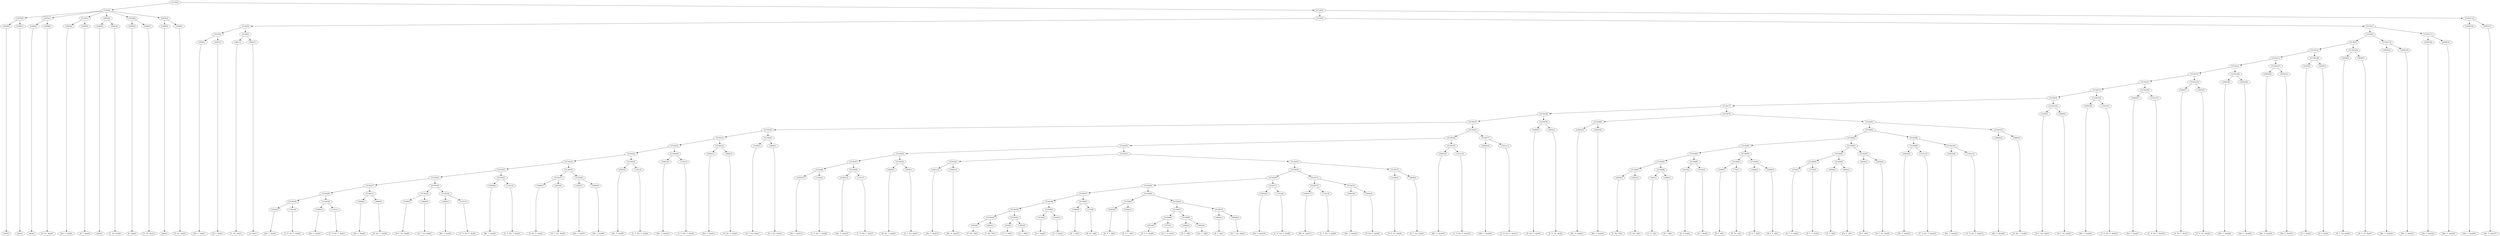 digraph sample{
"L2468(0)"->"[Ais](0)"
"L2468(1)"->"[Ais](1)"
"L2679(0)"->"L2468(0)"
"L2679(0)"->"L2468(1)"
"L2468(2)"->"[Ais](2)"
"L2469(0)"->"[F  Gis  Ais](0)"
"L2679(1)"->"L2468(2)"
"L2679(1)"->"L2469(0)"
"L2583(0)"->"[Dis  G  Ais](0)"
"L4293(0)"->"[D  F  Ais](0)"
"L5130(1)"->"L2583(0)"
"L5130(1)"->"L4293(0)"
"L2468(3)"->"[Ais](3)"
"L4841(0)"->"[C  Gis  Ais](0)"
"L4852(0)"->"L2468(3)"
"L4852(0)"->"L4841(0)"
"L3665(0)"->"[G  Ais](0)"
"L2469(1)"->"[F  Gis  Ais](1)"
"L3559(0)"->"L3665(0)"
"L3559(0)"->"L2469(1)"
"L2468(4)"->"[Ais](4)"
"L2469(2)"->"[F  Gis  Ais](2)"
"L2679(2)"->"L2468(4)"
"L2679(2)"->"L2469(2)"
"L5105(0)"->"L2679(0)"
"L5105(0)"->"L2679(1)"
"L5105(0)"->"L5130(1)"
"L5105(0)"->"L4852(0)"
"L5105(0)"->"L3559(0)"
"L5105(0)"->"L2679(2)"
"L2583(1)"->"[Dis  G  Ais](1)"
"L4293(1)"->"[D  F  Ais](1)"
"L5130(5)"->"L2583(1)"
"L5130(5)"->"L4293(1)"
"L4841(1)"->"[C  Gis  Ais](1)"
"L3665(1)"->"[G  Ais](1)"
"L5130(6)"->"L4841(1)"
"L5130(6)"->"L3665(1)"
"L5130(4)"->"L5130(5)"
"L5130(4)"->"L5130(6)"
"L2583(2)"->"[Dis  G  Ais](2)"
"L1321(0)"->"[C  D  Dis  G  Ais](0)"
"L5130(29)"->"L2583(2)"
"L5130(29)"->"L1321(0)"
"L2583(3)"->"[Dis  G  Ais](3)"
"L1321(1)"->"[C  D  Dis  G  Ais](1)"
"L5130(30)"->"L2583(3)"
"L5130(30)"->"L1321(1)"
"L5130(28)"->"L5130(29)"
"L5130(28)"->"L5130(30)"
"L2583(4)"->"[Dis  G  Ais](4)"
"L3660(0)"->"[D  Dis  G  Ais](0)"
"L5130(31)"->"L2583(4)"
"L5130(31)"->"L3660(0)"
"L5130(27)"->"L5130(28)"
"L5130(27)"->"L5130(31)"
"L3108(0)"->"[D  E  Gis  Ais](0)"
"L2828(0)"->"[D  F  Gis  Ais](0)"
"L5130(33)"->"L3108(0)"
"L5130(33)"->"L2828(0)"
"L2583(5)"->"[Dis  G  Ais](5)"
"L1321(2)"->"[C  D  Dis  G  Ais](2)"
"L5130(34)"->"L2583(5)"
"L5130(34)"->"L1321(2)"
"L5130(32)"->"L5130(33)"
"L5130(32)"->"L5130(34)"
"L5130(26)"->"L5130(27)"
"L5130(26)"->"L5130(32)"
"L2583(6)"->"[Dis  G  Ais](6)"
"L1321(3)"->"[C  D  Dis  G  Ais](3)"
"L5130(35)"->"L2583(6)"
"L5130(35)"->"L1321(3)"
"L5130(25)"->"L5130(26)"
"L5130(25)"->"L5130(35)"
"L3660(1)"->"[D  Dis  G  Ais](1)"
"L4455(0)"->"[F  G  Gis  Ais](0)"
"L5130(37)"->"L3660(1)"
"L5130(37)"->"L4455(0)"
"L2583(7)"->"[Dis  G  Ais](7)"
"L2583(8)"->"[Dis  G  Ais](8)"
"L5130(38)"->"L2583(7)"
"L5130(38)"->"L2583(8)"
"L5130(36)"->"L5130(37)"
"L5130(36)"->"L5130(38)"
"L5130(24)"->"L5130(25)"
"L5130(24)"->"L5130(36)"
"L2583(9)"->"[Dis  G  Ais](9)"
"L1321(4)"->"[C  D  Dis  G  Ais](4)"
"L5130(39)"->"L2583(9)"
"L5130(39)"->"L1321(4)"
"L5130(23)"->"L5130(24)"
"L5130(23)"->"L5130(39)"
"L2583(10)"->"[Dis  G  Ais](10)"
"L1321(5)"->"[C  D  Dis  G  Ais](5)"
"L5130(40)"->"L2583(10)"
"L5130(40)"->"L1321(5)"
"L5130(22)"->"L5130(23)"
"L5130(22)"->"L5130(40)"
"L2583(11)"->"[Dis  G  Ais](11)"
"L3660(2)"->"[D  Dis  G  Ais](2)"
"L5130(41)"->"L2583(11)"
"L5130(41)"->"L3660(2)"
"L5130(21)"->"L5130(22)"
"L5130(21)"->"L5130(41)"
"L3108(1)"->"[D  E  Gis  Ais](1)"
"L2828(1)"->"[D  F  Gis  Ais](1)"
"L5130(42)"->"L3108(1)"
"L5130(42)"->"L2828(1)"
"L5130(20)"->"L5130(21)"
"L5130(20)"->"L5130(42)"
"L2583(12)"->"[Dis  G  Ais](12)"
"L1321(6)"->"[C  D  Dis  G  Ais](6)"
"L5130(48)"->"L2583(12)"
"L5130(48)"->"L1321(6)"
"L2583(13)"->"[Dis  G  Ais](13)"
"L1321(7)"->"[C  D  Dis  G  Ais](7)"
"L5130(49)"->"L2583(13)"
"L5130(49)"->"L1321(7)"
"L5130(47)"->"L5130(48)"
"L5130(47)"->"L5130(49)"
"L3660(3)"->"[D  Dis  G  Ais](3)"
"L4455(1)"->"[F  G  Gis  Ais](1)"
"L5130(50)"->"L3660(3)"
"L5130(50)"->"L4455(1)"
"L5130(46)"->"L5130(47)"
"L5130(46)"->"L5130(50)"
"L2583(14)"->"[Dis  G  Ais](14)"
"L2583(15)"->"[Dis  G  Ais](15)"
"L5130(52)"->"L2583(14)"
"L5130(52)"->"L2583(15)"
"L4055(0)"->"[C  Dis  G](0)"
"L4055(1)"->"[C  Dis  G](1)"
"L5130(60)"->"L4055(0)"
"L5130(60)"->"L4055(1)"
"L655(0)"->"[C  D  G](0)"
"L1895(0)"->"[D  G  B](0)"
"L5130(61)"->"L655(0)"
"L5130(61)"->"L1895(0)"
"L5130(59)"->"L5130(60)"
"L5130(59)"->"L5130(61)"
"L4142(0)"->"[D  G  Ais](0)"
"L4142(1)"->"[D  G  Ais](1)"
"L5130(62)"->"L4142(0)"
"L5130(62)"->"L4142(1)"
"L5130(58)"->"L5130(59)"
"L5130(58)"->"L5130(62)"
"L3306(0)"->"[D  G  A](0)"
"L710(0)"->"[D  Fis  A](0)"
"L5130(63)"->"L3306(0)"
"L5130(63)"->"L710(0)"
"L5130(57)"->"L5130(58)"
"L5130(57)"->"L5130(63)"
"L4384(0)"->"[D  E  F  A](0)"
"L4384(1)"->"[D  E  F  A](1)"
"L5130(65)"->"L4384(0)"
"L5130(65)"->"L4384(1)"
"L3753(0)"->"[D  E  G  Ais](0)"
"L3753(1)"->"[D  E  G  Ais](1)"
"L5130(68)"->"L3753(0)"
"L5130(68)"->"L3753(1)"
"L4004(0)"->"[D  F  A](0)"
"L4003(0)"->"[Cis  E  A](0)"
"L5130(69)"->"L4004(0)"
"L5130(69)"->"L4003(0)"
"L5130(67)"->"L5130(68)"
"L5130(67)"->"L5130(69)"
"L4004(1)"->"[D  F  A](1)"
"L2828(2)"->"[D  F  Gis  Ais](2)"
"L5130(70)"->"L4004(1)"
"L5130(70)"->"L2828(2)"
"L5130(66)"->"L5130(67)"
"L5130(66)"->"L5130(70)"
"L5130(64)"->"L5130(65)"
"L5130(64)"->"L5130(66)"
"L5130(56)"->"L5130(57)"
"L5130(56)"->"L5130(64)"
"L2583(16)"->"[Dis  G  Ais](16)"
"L1321(8)"->"[C  D  Dis  G  Ais](8)"
"L5130(71)"->"L2583(16)"
"L5130(71)"->"L1321(8)"
"L5130(55)"->"L5130(56)"
"L5130(55)"->"L5130(71)"
"L2583(17)"->"[Dis  G  Ais](17)"
"L1321(9)"->"[C  D  Dis  G  Ais](9)"
"L5130(73)"->"L2583(17)"
"L5130(73)"->"L1321(9)"
"L2583(18)"->"[Dis  G  Ais](18)"
"L3660(4)"->"[D  Dis  G  Ais](4)"
"L5130(74)"->"L2583(18)"
"L5130(74)"->"L3660(4)"
"L5130(72)"->"L5130(73)"
"L5130(72)"->"L5130(74)"
"L5130(54)"->"L5130(55)"
"L5130(54)"->"L5130(72)"
"L3108(2)"->"[D  E  Gis  Ais](2)"
"L2828(3)"->"[D  F  Gis  Ais](3)"
"L5130(75)"->"L3108(2)"
"L5130(75)"->"L2828(3)"
"L5130(53)"->"L5130(54)"
"L5130(53)"->"L5130(75)"
"L5130(51)"->"L5130(52)"
"L5130(51)"->"L5130(53)"
"L5130(45)"->"L5130(46)"
"L5130(45)"->"L5130(51)"
"L2583(19)"->"[Dis  G  Ais](19)"
"L1321(10)"->"[C  D  Dis  G  Ais](10)"
"L5130(76)"->"L2583(19)"
"L5130(76)"->"L1321(10)"
"L5130(44)"->"L5130(45)"
"L5130(44)"->"L5130(76)"
"L2583(20)"->"[Dis  G  Ais](20)"
"L1321(11)"->"[C  D  Dis  G  Ais](11)"
"L5130(77)"->"L2583(20)"
"L5130(77)"->"L1321(11)"
"L5130(43)"->"L5130(44)"
"L5130(43)"->"L5130(77)"
"L5130(19)"->"L5130(20)"
"L5130(19)"->"L5130(43)"
"L3660(5)"->"[D  Dis  G  Ais](5)"
"L4455(2)"->"[F  G  Gis  Ais](2)"
"L5130(78)"->"L3660(5)"
"L5130(78)"->"L4455(2)"
"L5130(18)"->"L5130(19)"
"L5130(18)"->"L5130(78)"
"L2583(21)"->"[Dis  G  Ais](21)"
"L2583(22)"->"[Dis  G  Ais](22)"
"L5130(80)"->"L2583(21)"
"L5130(80)"->"L2583(22)"
"L4055(2)"->"[C  Dis  G](2)"
"L4055(3)"->"[C  Dis  G](3)"
"L5130(87)"->"L4055(2)"
"L5130(87)"->"L4055(3)"
"L655(1)"->"[C  D  G](1)"
"L1895(1)"->"[D  G  B](1)"
"L5130(88)"->"L655(1)"
"L5130(88)"->"L1895(1)"
"L5130(86)"->"L5130(87)"
"L5130(86)"->"L5130(88)"
"L4142(2)"->"[D  G  Ais](2)"
"L4142(3)"->"[D  G  Ais](3)"
"L5130(89)"->"L4142(2)"
"L5130(89)"->"L4142(3)"
"L5130(85)"->"L5130(86)"
"L5130(85)"->"L5130(89)"
"L3306(1)"->"[D  G  A](1)"
"L710(1)"->"[D  Fis  A](1)"
"L5130(91)"->"L3306(1)"
"L5130(91)"->"L710(1)"
"L4384(2)"->"[D  E  F  A](2)"
"L4384(3)"->"[D  E  F  A](3)"
"L5130(92)"->"L4384(2)"
"L5130(92)"->"L4384(3)"
"L5130(90)"->"L5130(91)"
"L5130(90)"->"L5130(92)"
"L5130(84)"->"L5130(85)"
"L5130(84)"->"L5130(90)"
"L3753(2)"->"[D  E  G  Ais](2)"
"L3753(3)"->"[D  E  G  Ais](3)"
"L5130(95)"->"L3753(2)"
"L5130(95)"->"L3753(3)"
"L4004(2)"->"[D  F  A](2)"
"L4003(1)"->"[Cis  E  A](1)"
"L5130(96)"->"L4004(2)"
"L5130(96)"->"L4003(1)"
"L5130(94)"->"L5130(95)"
"L5130(94)"->"L5130(96)"
"L4004(3)"->"[D  F  A](3)"
"L2828(4)"->"[D  F  Gis  Ais](4)"
"L5130(97)"->"L4004(3)"
"L5130(97)"->"L2828(4)"
"L5130(93)"->"L5130(94)"
"L5130(93)"->"L5130(97)"
"L5130(83)"->"L5130(84)"
"L5130(83)"->"L5130(93)"
"L2583(23)"->"[Dis  G  Ais](23)"
"L1321(12)"->"[C  D  Dis  G  Ais](12)"
"L5130(99)"->"L2583(23)"
"L5130(99)"->"L1321(12)"
"L2583(24)"->"[Dis  G  Ais](24)"
"L1321(13)"->"[C  D  Dis  G  Ais](13)"
"L5130(100)"->"L2583(24)"
"L5130(100)"->"L1321(13)"
"L5130(98)"->"L5130(99)"
"L5130(98)"->"L5130(100)"
"L5130(82)"->"L5130(83)"
"L5130(82)"->"L5130(98)"
"L2583(25)"->"[Dis  G  Ais](25)"
"L3660(6)"->"[D  Dis  G  Ais](6)"
"L5130(101)"->"L2583(25)"
"L5130(101)"->"L3660(6)"
"L5130(81)"->"L5130(82)"
"L5130(81)"->"L5130(101)"
"L5130(79)"->"L5130(80)"
"L5130(79)"->"L5130(81)"
"L5130(17)"->"L5130(18)"
"L5130(17)"->"L5130(79)"
"L3108(3)"->"[D  E  Gis  Ais](3)"
"L2828(5)"->"[D  F  Gis  Ais](5)"
"L5130(102)"->"L3108(3)"
"L5130(102)"->"L2828(5)"
"L5130(16)"->"L5130(17)"
"L5130(16)"->"L5130(102)"
"L2583(26)"->"[Dis  G  Ais](26)"
"L1321(14)"->"[C  D  Dis  G  Ais](14)"
"L5130(103)"->"L2583(26)"
"L5130(103)"->"L1321(14)"
"L5130(15)"->"L5130(16)"
"L5130(15)"->"L5130(103)"
"L2583(27)"->"[Dis  G  Ais](27)"
"L1321(15)"->"[C  D  Dis  G  Ais](15)"
"L5130(104)"->"L2583(27)"
"L5130(104)"->"L1321(15)"
"L5130(14)"->"L5130(15)"
"L5130(14)"->"L5130(104)"
"L3660(7)"->"[D  Dis  G  Ais](7)"
"L4455(3)"->"[F  G  Gis  Ais](3)"
"L5130(105)"->"L3660(7)"
"L5130(105)"->"L4455(3)"
"L5130(13)"->"L5130(14)"
"L5130(13)"->"L5130(105)"
"L2583(28)"->"[Dis  G  Ais](28)"
"L2583(29)"->"[Dis  G  Ais](29)"
"L5130(106)"->"L2583(28)"
"L5130(106)"->"L2583(29)"
"L5130(12)"->"L5130(13)"
"L5130(12)"->"L5130(106)"
"L2583(30)"->"[Dis  G  Ais](30)"
"L2583(31)"->"[Dis  G  Ais](31)"
"L5130(107)"->"L2583(30)"
"L5130(107)"->"L2583(31)"
"L5130(11)"->"L5130(12)"
"L5130(11)"->"L5130(107)"
"L4293(2)"->"[D  F  Ais](2)"
"L4293(3)"->"[D  F  Ais](3)"
"L5130(108)"->"L4293(2)"
"L5130(108)"->"L4293(3)"
"L5130(10)"->"L5130(11)"
"L5130(10)"->"L5130(108)"
"L2828(6)"->"[D  F  Gis  Ais](6)"
"L2828(7)"->"[D  F  Gis  Ais](7)"
"L5130(109)"->"L2828(6)"
"L5130(109)"->"L2828(7)"
"L5130(9)"->"L5130(10)"
"L5130(9)"->"L5130(109)"
"L2583(32)"->"[Dis  G  Ais](32)"
"L2583(33)"->"[Dis  G  Ais](33)"
"L5130(110)"->"L2583(32)"
"L5130(110)"->"L2583(33)"
"L5130(8)"->"L5130(9)"
"L5130(8)"->"L5130(110)"
"L2583(34)"->"[Dis  G  Ais](34)"
"L2583(35)"->"[Dis  G  Ais](35)"
"L5130(111)"->"L2583(34)"
"L5130(111)"->"L2583(35)"
"L5130(7)"->"L5130(8)"
"L5130(7)"->"L5130(111)"
"L5130(3)"->"L5130(4)"
"L5130(3)"->"L5130(7)"
"L2583(36)"->"[Dis  G  Ais](36)"
"L2583(37)"->"[Dis  G  Ais](37)"
"L5130(112)"->"L2583(36)"
"L5130(112)"->"L2583(37)"
"L5130(2)"->"L5130(3)"
"L5130(2)"->"L5130(112)"
"L5130(0)"->"L5105(0)"
"L5130(0)"->"L5130(2)"
{rank = min; "L5130(0)"}
{rank = same; "L5105(0)"; "L5130(2)";}
{rank = same; "L2679(0)"; "L2679(1)"; "L5130(1)"; "L4852(0)"; "L3559(0)"; "L2679(2)"; "L5130(3)"; "L5130(112)";}
{rank = same; "L2468(0)"; "L2468(1)"; "L2468(2)"; "L2469(0)"; "L2583(0)"; "L4293(0)"; "L2468(3)"; "L4841(0)"; "L3665(0)"; "L2469(1)"; "L2468(4)"; "L2469(2)"; "L5130(4)"; "L5130(7)"; "L2583(36)"; "L2583(37)";}
{rank = same; "L5130(5)"; "L5130(6)"; "L5130(8)"; "L5130(111)";}
{rank = same; "L2583(1)"; "L4293(1)"; "L4841(1)"; "L3665(1)"; "L5130(9)"; "L5130(110)"; "L2583(34)"; "L2583(35)";}
{rank = same; "L5130(10)"; "L5130(109)"; "L2583(32)"; "L2583(33)";}
{rank = same; "L5130(11)"; "L5130(108)"; "L2828(6)"; "L2828(7)";}
{rank = same; "L5130(12)"; "L5130(107)"; "L4293(2)"; "L4293(3)";}
{rank = same; "L5130(13)"; "L5130(106)"; "L2583(30)"; "L2583(31)";}
{rank = same; "L5130(14)"; "L5130(105)"; "L2583(28)"; "L2583(29)";}
{rank = same; "L5130(15)"; "L5130(104)"; "L3660(7)"; "L4455(3)";}
{rank = same; "L5130(16)"; "L5130(103)"; "L2583(27)"; "L1321(15)";}
{rank = same; "L5130(17)"; "L5130(102)"; "L2583(26)"; "L1321(14)";}
{rank = same; "L5130(18)"; "L5130(79)"; "L3108(3)"; "L2828(5)";}
{rank = same; "L5130(19)"; "L5130(78)"; "L5130(80)"; "L5130(81)";}
{rank = same; "L5130(20)"; "L5130(43)"; "L3660(5)"; "L4455(2)"; "L2583(21)"; "L2583(22)"; "L5130(82)"; "L5130(101)";}
{rank = same; "L5130(21)"; "L5130(42)"; "L5130(44)"; "L5130(77)"; "L5130(83)"; "L5130(98)"; "L2583(25)"; "L3660(6)";}
{rank = same; "L5130(22)"; "L5130(41)"; "L3108(1)"; "L2828(1)"; "L5130(45)"; "L5130(76)"; "L2583(20)"; "L1321(11)"; "L5130(84)"; "L5130(93)"; "L5130(99)"; "L5130(100)";}
{rank = same; "L5130(23)"; "L5130(40)"; "L2583(11)"; "L3660(2)"; "L5130(46)"; "L5130(51)"; "L2583(19)"; "L1321(10)"; "L5130(85)"; "L5130(90)"; "L5130(94)"; "L5130(97)"; "L2583(23)"; "L1321(12)"; "L2583(24)"; "L1321(13)";}
{rank = same; "L5130(24)"; "L5130(39)"; "L2583(10)"; "L1321(5)"; "L5130(47)"; "L5130(50)"; "L5130(52)"; "L5130(53)"; "L5130(86)"; "L5130(89)"; "L5130(91)"; "L5130(92)"; "L5130(95)"; "L5130(96)"; "L4004(3)"; "L2828(4)";}
{rank = same; "L5130(25)"; "L5130(36)"; "L2583(9)"; "L1321(4)"; "L5130(48)"; "L5130(49)"; "L3660(3)"; "L4455(1)"; "L2583(14)"; "L2583(15)"; "L5130(54)"; "L5130(75)"; "L5130(87)"; "L5130(88)"; "L4142(2)"; "L4142(3)"; "L3306(1)"; "L710(1)"; "L4384(2)"; "L4384(3)"; "L3753(2)"; "L3753(3)"; "L4004(2)"; "L4003(1)";}
{rank = same; "L5130(26)"; "L5130(35)"; "L5130(37)"; "L5130(38)"; "L2583(12)"; "L1321(6)"; "L2583(13)"; "L1321(7)"; "L5130(55)"; "L5130(72)"; "L3108(2)"; "L2828(3)"; "L4055(2)"; "L4055(3)"; "L655(1)"; "L1895(1)";}
{rank = same; "L5130(27)"; "L5130(32)"; "L2583(6)"; "L1321(3)"; "L3660(1)"; "L4455(0)"; "L2583(7)"; "L2583(8)"; "L5130(56)"; "L5130(71)"; "L5130(73)"; "L5130(74)";}
{rank = same; "L5130(28)"; "L5130(31)"; "L5130(33)"; "L5130(34)"; "L5130(57)"; "L5130(64)"; "L2583(16)"; "L1321(8)"; "L2583(17)"; "L1321(9)"; "L2583(18)"; "L3660(4)";}
{rank = same; "L5130(29)"; "L5130(30)"; "L2583(4)"; "L3660(0)"; "L3108(0)"; "L2828(0)"; "L2583(5)"; "L1321(2)"; "L5130(58)"; "L5130(63)"; "L5130(65)"; "L5130(66)";}
{rank = same; "L2583(2)"; "L1321(0)"; "L2583(3)"; "L1321(1)"; "L5130(59)"; "L5130(62)"; "L3306(0)"; "L710(0)"; "L4384(0)"; "L4384(1)"; "L5130(67)"; "L5130(70)";}
{rank = same; "L5130(60)"; "L5130(61)"; "L4142(0)"; "L4142(1)"; "L5130(68)"; "L5130(69)"; "L4004(1)"; "L2828(2)";}
{rank = same; "L4055(0)"; "L4055(1)"; "L655(0)"; "L1895(0)"; "L3753(0)"; "L3753(1)"; "L4004(0)"; "L4003(0)";}
{rank = max; "[Ais](0)"; "[Ais](1)"; "[Ais](2)"; "[Ais](3)"; "[Ais](4)"; "[C  D  Dis  G  Ais](0)"; "[C  D  Dis  G  Ais](1)"; "[C  D  Dis  G  Ais](10)"; "[C  D  Dis  G  Ais](11)"; "[C  D  Dis  G  Ais](12)"; "[C  D  Dis  G  Ais](13)"; "[C  D  Dis  G  Ais](14)"; "[C  D  Dis  G  Ais](15)"; "[C  D  Dis  G  Ais](2)"; "[C  D  Dis  G  Ais](3)"; "[C  D  Dis  G  Ais](4)"; "[C  D  Dis  G  Ais](5)"; "[C  D  Dis  G  Ais](6)"; "[C  D  Dis  G  Ais](7)"; "[C  D  Dis  G  Ais](8)"; "[C  D  Dis  G  Ais](9)"; "[C  D  G](0)"; "[C  D  G](1)"; "[C  Dis  G](0)"; "[C  Dis  G](1)"; "[C  Dis  G](2)"; "[C  Dis  G](3)"; "[C  Gis  Ais](0)"; "[C  Gis  Ais](1)"; "[Cis  E  A](0)"; "[Cis  E  A](1)"; "[D  Dis  G  Ais](0)"; "[D  Dis  G  Ais](1)"; "[D  Dis  G  Ais](2)"; "[D  Dis  G  Ais](3)"; "[D  Dis  G  Ais](4)"; "[D  Dis  G  Ais](5)"; "[D  Dis  G  Ais](6)"; "[D  Dis  G  Ais](7)"; "[D  E  F  A](0)"; "[D  E  F  A](1)"; "[D  E  F  A](2)"; "[D  E  F  A](3)"; "[D  E  G  Ais](0)"; "[D  E  G  Ais](1)"; "[D  E  G  Ais](2)"; "[D  E  G  Ais](3)"; "[D  E  Gis  Ais](0)"; "[D  E  Gis  Ais](1)"; "[D  E  Gis  Ais](2)"; "[D  E  Gis  Ais](3)"; "[D  F  A](0)"; "[D  F  A](1)"; "[D  F  A](2)"; "[D  F  A](3)"; "[D  F  Ais](0)"; "[D  F  Ais](1)"; "[D  F  Ais](2)"; "[D  F  Ais](3)"; "[D  F  Gis  Ais](0)"; "[D  F  Gis  Ais](1)"; "[D  F  Gis  Ais](2)"; "[D  F  Gis  Ais](3)"; "[D  F  Gis  Ais](4)"; "[D  F  Gis  Ais](5)"; "[D  F  Gis  Ais](6)"; "[D  F  Gis  Ais](7)"; "[D  Fis  A](0)"; "[D  Fis  A](1)"; "[D  G  A](0)"; "[D  G  A](1)"; "[D  G  Ais](0)"; "[D  G  Ais](1)"; "[D  G  Ais](2)"; "[D  G  Ais](3)"; "[D  G  B](0)"; "[D  G  B](1)"; "[Dis  G  Ais](0)"; "[Dis  G  Ais](1)"; "[Dis  G  Ais](10)"; "[Dis  G  Ais](11)"; "[Dis  G  Ais](12)"; "[Dis  G  Ais](13)"; "[Dis  G  Ais](14)"; "[Dis  G  Ais](15)"; "[Dis  G  Ais](16)"; "[Dis  G  Ais](17)"; "[Dis  G  Ais](18)"; "[Dis  G  Ais](19)"; "[Dis  G  Ais](2)"; "[Dis  G  Ais](20)"; "[Dis  G  Ais](21)"; "[Dis  G  Ais](22)"; "[Dis  G  Ais](23)"; "[Dis  G  Ais](24)"; "[Dis  G  Ais](25)"; "[Dis  G  Ais](26)"; "[Dis  G  Ais](27)"; "[Dis  G  Ais](28)"; "[Dis  G  Ais](29)"; "[Dis  G  Ais](3)"; "[Dis  G  Ais](30)"; "[Dis  G  Ais](31)"; "[Dis  G  Ais](32)"; "[Dis  G  Ais](33)"; "[Dis  G  Ais](34)"; "[Dis  G  Ais](35)"; "[Dis  G  Ais](36)"; "[Dis  G  Ais](37)"; "[Dis  G  Ais](4)"; "[Dis  G  Ais](5)"; "[Dis  G  Ais](6)"; "[Dis  G  Ais](7)"; "[Dis  G  Ais](8)"; "[Dis  G  Ais](9)"; "[F  G  Gis  Ais](0)"; "[F  G  Gis  Ais](1)"; "[F  G  Gis  Ais](2)"; "[F  G  Gis  Ais](3)"; "[F  Gis  Ais](0)"; "[F  Gis  Ais](1)"; "[F  Gis  Ais](2)"; "[G  Ais](0)"; "[G  Ais](1)";}
}